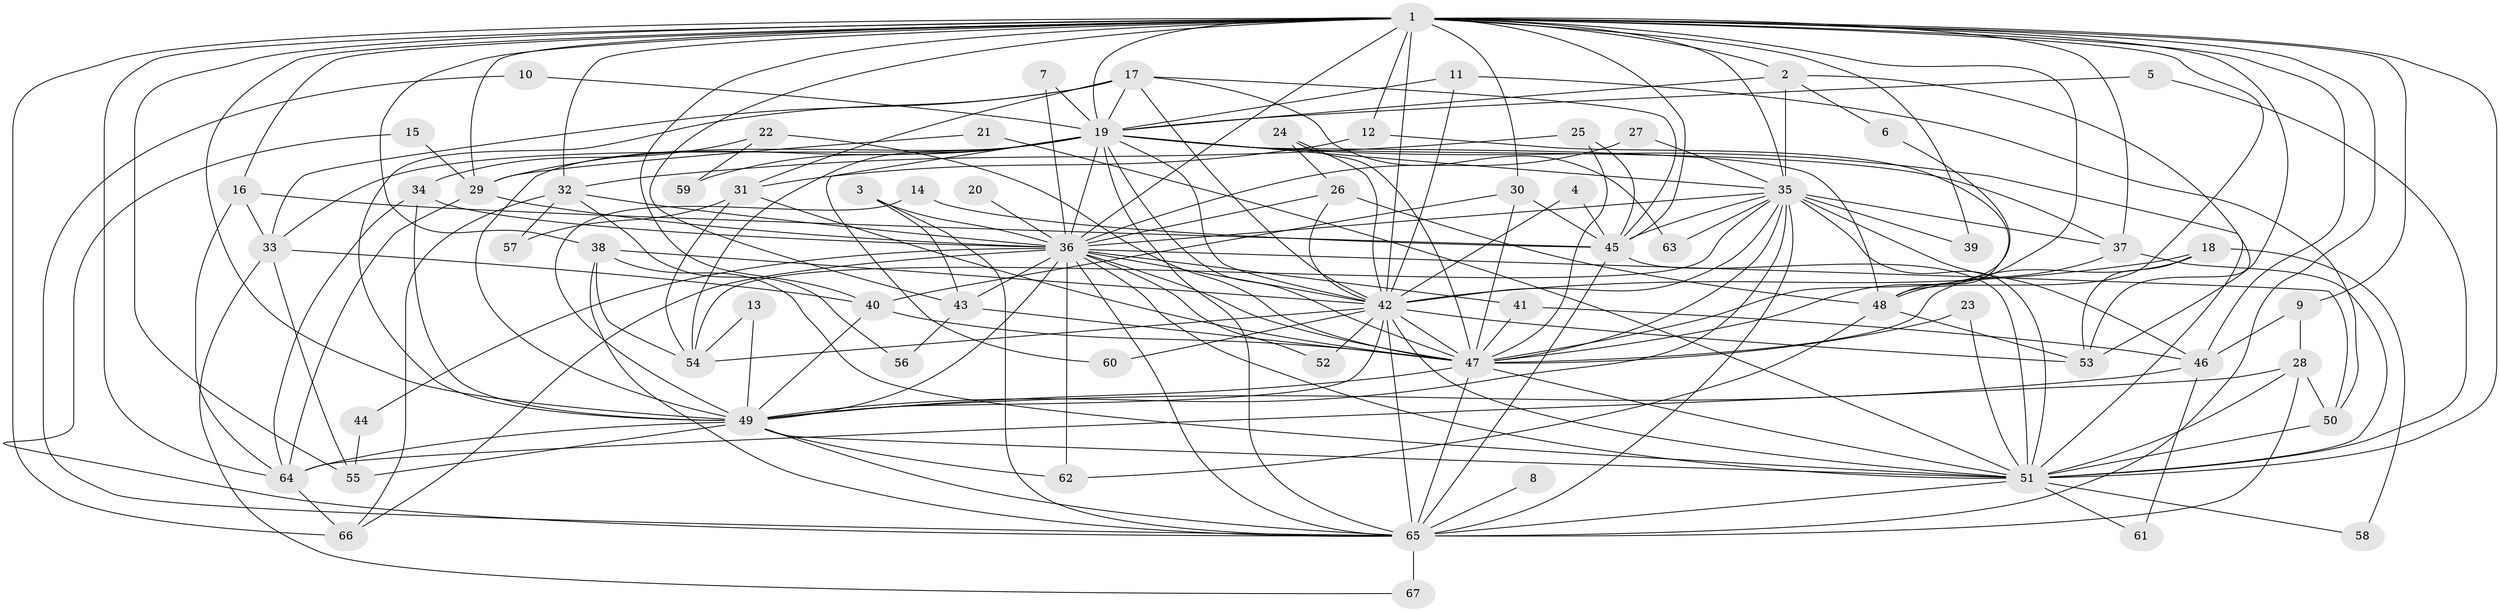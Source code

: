 // original degree distribution, {18: 0.007518796992481203, 22: 0.015037593984962405, 20: 0.007518796992481203, 17: 0.007518796992481203, 29: 0.007518796992481203, 27: 0.007518796992481203, 23: 0.007518796992481203, 21: 0.007518796992481203, 25: 0.007518796992481203, 2: 0.48120300751879697, 4: 0.11278195488721804, 5: 0.03007518796992481, 3: 0.23308270676691728, 6: 0.05263157894736842, 8: 0.007518796992481203, 7: 0.007518796992481203}
// Generated by graph-tools (version 1.1) at 2025/25/03/09/25 03:25:41]
// undirected, 67 vertices, 191 edges
graph export_dot {
graph [start="1"]
  node [color=gray90,style=filled];
  1;
  2;
  3;
  4;
  5;
  6;
  7;
  8;
  9;
  10;
  11;
  12;
  13;
  14;
  15;
  16;
  17;
  18;
  19;
  20;
  21;
  22;
  23;
  24;
  25;
  26;
  27;
  28;
  29;
  30;
  31;
  32;
  33;
  34;
  35;
  36;
  37;
  38;
  39;
  40;
  41;
  42;
  43;
  44;
  45;
  46;
  47;
  48;
  49;
  50;
  51;
  52;
  53;
  54;
  55;
  56;
  57;
  58;
  59;
  60;
  61;
  62;
  63;
  64;
  65;
  66;
  67;
  1 -- 2 [weight=1.0];
  1 -- 9 [weight=1.0];
  1 -- 12 [weight=1.0];
  1 -- 16 [weight=1.0];
  1 -- 19 [weight=2.0];
  1 -- 29 [weight=1.0];
  1 -- 30 [weight=1.0];
  1 -- 32 [weight=1.0];
  1 -- 35 [weight=2.0];
  1 -- 36 [weight=3.0];
  1 -- 37 [weight=1.0];
  1 -- 38 [weight=1.0];
  1 -- 39 [weight=1.0];
  1 -- 40 [weight=1.0];
  1 -- 42 [weight=2.0];
  1 -- 43 [weight=1.0];
  1 -- 45 [weight=1.0];
  1 -- 46 [weight=1.0];
  1 -- 47 [weight=3.0];
  1 -- 48 [weight=2.0];
  1 -- 49 [weight=3.0];
  1 -- 51 [weight=2.0];
  1 -- 53 [weight=1.0];
  1 -- 55 [weight=1.0];
  1 -- 64 [weight=1.0];
  1 -- 65 [weight=2.0];
  1 -- 66 [weight=1.0];
  2 -- 6 [weight=1.0];
  2 -- 19 [weight=1.0];
  2 -- 35 [weight=1.0];
  2 -- 53 [weight=1.0];
  3 -- 36 [weight=1.0];
  3 -- 43 [weight=1.0];
  3 -- 65 [weight=1.0];
  4 -- 42 [weight=1.0];
  4 -- 45 [weight=1.0];
  5 -- 19 [weight=1.0];
  5 -- 51 [weight=1.0];
  6 -- 47 [weight=1.0];
  7 -- 19 [weight=1.0];
  7 -- 36 [weight=1.0];
  8 -- 65 [weight=1.0];
  9 -- 28 [weight=1.0];
  9 -- 46 [weight=1.0];
  10 -- 19 [weight=1.0];
  10 -- 65 [weight=1.0];
  11 -- 19 [weight=1.0];
  11 -- 42 [weight=1.0];
  11 -- 50 [weight=1.0];
  12 -- 31 [weight=1.0];
  12 -- 48 [weight=1.0];
  13 -- 49 [weight=1.0];
  13 -- 54 [weight=1.0];
  14 -- 45 [weight=1.0];
  14 -- 49 [weight=1.0];
  15 -- 29 [weight=1.0];
  15 -- 65 [weight=1.0];
  16 -- 33 [weight=1.0];
  16 -- 45 [weight=1.0];
  16 -- 64 [weight=1.0];
  17 -- 19 [weight=1.0];
  17 -- 31 [weight=1.0];
  17 -- 33 [weight=1.0];
  17 -- 42 [weight=1.0];
  17 -- 45 [weight=1.0];
  17 -- 49 [weight=1.0];
  17 -- 63 [weight=1.0];
  18 -- 42 [weight=1.0];
  18 -- 47 [weight=2.0];
  18 -- 53 [weight=1.0];
  18 -- 58 [weight=1.0];
  19 -- 29 [weight=2.0];
  19 -- 33 [weight=1.0];
  19 -- 35 [weight=1.0];
  19 -- 36 [weight=1.0];
  19 -- 37 [weight=1.0];
  19 -- 42 [weight=1.0];
  19 -- 47 [weight=2.0];
  19 -- 48 [weight=1.0];
  19 -- 49 [weight=1.0];
  19 -- 51 [weight=1.0];
  19 -- 54 [weight=1.0];
  19 -- 59 [weight=1.0];
  19 -- 60 [weight=1.0];
  19 -- 65 [weight=2.0];
  20 -- 36 [weight=1.0];
  21 -- 29 [weight=1.0];
  21 -- 51 [weight=1.0];
  22 -- 34 [weight=1.0];
  22 -- 47 [weight=2.0];
  22 -- 59 [weight=1.0];
  23 -- 47 [weight=1.0];
  23 -- 51 [weight=1.0];
  24 -- 26 [weight=1.0];
  24 -- 42 [weight=1.0];
  24 -- 47 [weight=2.0];
  25 -- 32 [weight=1.0];
  25 -- 45 [weight=1.0];
  25 -- 47 [weight=1.0];
  26 -- 36 [weight=1.0];
  26 -- 42 [weight=1.0];
  26 -- 48 [weight=1.0];
  27 -- 35 [weight=1.0];
  27 -- 36 [weight=1.0];
  28 -- 50 [weight=1.0];
  28 -- 51 [weight=1.0];
  28 -- 64 [weight=1.0];
  28 -- 65 [weight=1.0];
  29 -- 36 [weight=1.0];
  29 -- 64 [weight=1.0];
  30 -- 40 [weight=1.0];
  30 -- 45 [weight=1.0];
  30 -- 47 [weight=1.0];
  31 -- 47 [weight=1.0];
  31 -- 54 [weight=1.0];
  31 -- 57 [weight=1.0];
  32 -- 36 [weight=1.0];
  32 -- 56 [weight=1.0];
  32 -- 57 [weight=1.0];
  32 -- 66 [weight=1.0];
  33 -- 40 [weight=1.0];
  33 -- 55 [weight=1.0];
  33 -- 67 [weight=1.0];
  34 -- 36 [weight=1.0];
  34 -- 49 [weight=1.0];
  34 -- 64 [weight=1.0];
  35 -- 36 [weight=2.0];
  35 -- 37 [weight=1.0];
  35 -- 39 [weight=1.0];
  35 -- 42 [weight=1.0];
  35 -- 45 [weight=1.0];
  35 -- 46 [weight=1.0];
  35 -- 47 [weight=2.0];
  35 -- 49 [weight=1.0];
  35 -- 51 [weight=1.0];
  35 -- 54 [weight=1.0];
  35 -- 63 [weight=1.0];
  35 -- 65 [weight=1.0];
  36 -- 41 [weight=2.0];
  36 -- 42 [weight=2.0];
  36 -- 43 [weight=1.0];
  36 -- 44 [weight=1.0];
  36 -- 47 [weight=1.0];
  36 -- 49 [weight=1.0];
  36 -- 50 [weight=1.0];
  36 -- 51 [weight=2.0];
  36 -- 52 [weight=1.0];
  36 -- 62 [weight=1.0];
  36 -- 65 [weight=1.0];
  36 -- 66 [weight=1.0];
  37 -- 48 [weight=1.0];
  37 -- 51 [weight=1.0];
  38 -- 42 [weight=1.0];
  38 -- 51 [weight=1.0];
  38 -- 54 [weight=1.0];
  38 -- 65 [weight=1.0];
  40 -- 47 [weight=2.0];
  40 -- 49 [weight=1.0];
  41 -- 46 [weight=1.0];
  41 -- 47 [weight=1.0];
  42 -- 47 [weight=3.0];
  42 -- 49 [weight=1.0];
  42 -- 51 [weight=1.0];
  42 -- 52 [weight=1.0];
  42 -- 53 [weight=1.0];
  42 -- 54 [weight=1.0];
  42 -- 60 [weight=1.0];
  42 -- 65 [weight=1.0];
  43 -- 47 [weight=1.0];
  43 -- 56 [weight=1.0];
  44 -- 55 [weight=1.0];
  45 -- 51 [weight=1.0];
  45 -- 65 [weight=1.0];
  46 -- 49 [weight=2.0];
  46 -- 61 [weight=1.0];
  47 -- 49 [weight=1.0];
  47 -- 51 [weight=1.0];
  47 -- 65 [weight=3.0];
  48 -- 53 [weight=1.0];
  48 -- 62 [weight=1.0];
  49 -- 51 [weight=1.0];
  49 -- 55 [weight=1.0];
  49 -- 62 [weight=1.0];
  49 -- 64 [weight=1.0];
  49 -- 65 [weight=1.0];
  50 -- 51 [weight=1.0];
  51 -- 58 [weight=1.0];
  51 -- 61 [weight=1.0];
  51 -- 65 [weight=1.0];
  64 -- 66 [weight=1.0];
  65 -- 67 [weight=2.0];
}
